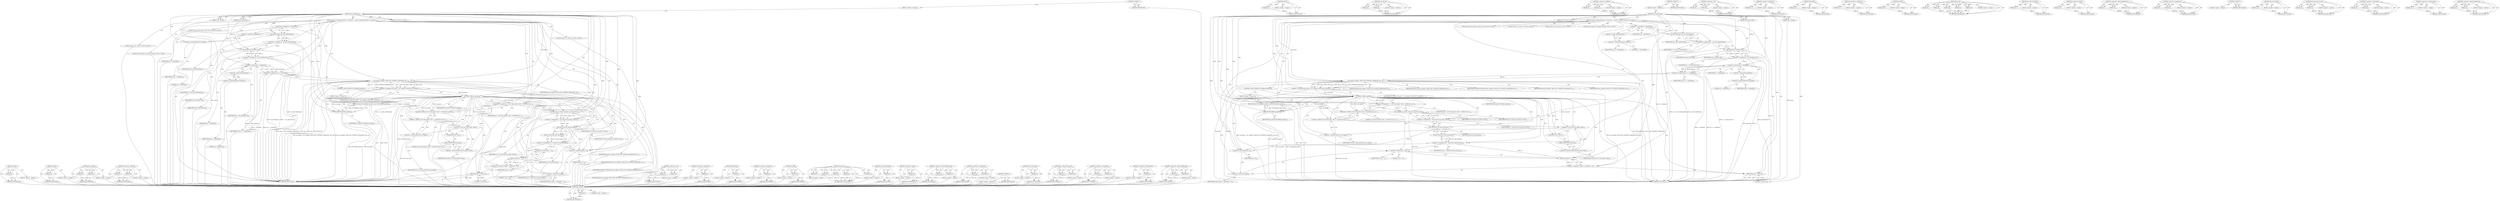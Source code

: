 digraph "&lt;operator&gt;.indirectFieldAccess" {
vulnerable_205 [label=<(METHOD,xzalloc)>];
vulnerable_206 [label=<(PARAM,p1)>];
vulnerable_207 [label=<(BLOCK,&lt;empty&gt;,&lt;empty&gt;)>];
vulnerable_208 [label=<(METHOD_RETURN,ANY)>];
vulnerable_189 [label=<(METHOD,ntoh32)>];
vulnerable_190 [label=<(PARAM,p1)>];
vulnerable_191 [label=<(BLOCK,&lt;empty&gt;,&lt;empty&gt;)>];
vulnerable_192 [label=<(METHOD_RETURN,ANY)>];
vulnerable_139 [label=<(METHOD,nfs_add_fh3)>];
vulnerable_140 [label=<(PARAM,p1)>];
vulnerable_141 [label=<(PARAM,p2)>];
vulnerable_142 [label=<(BLOCK,&lt;empty&gt;,&lt;empty&gt;)>];
vulnerable_143 [label=<(METHOD_RETURN,ANY)>];
vulnerable_165 [label=<(METHOD,&lt;operator&gt;.addition)>];
vulnerable_166 [label=<(PARAM,p1)>];
vulnerable_167 [label=<(PARAM,p2)>];
vulnerable_168 [label=<(BLOCK,&lt;empty&gt;,&lt;empty&gt;)>];
vulnerable_169 [label=<(METHOD_RETURN,ANY)>];
vulnerable_6 [label=<(METHOD,&lt;global&gt;)<SUB>1</SUB>>];
vulnerable_7 [label=<(BLOCK,&lt;empty&gt;,&lt;empty&gt;)<SUB>1</SUB>>];
vulnerable_8 [label=<(METHOD,nfs_readlink_req)<SUB>1</SUB>>];
vulnerable_9 [label=<(PARAM,struct nfs_priv *npriv)<SUB>1</SUB>>];
vulnerable_10 [label=<(PARAM,struct nfs_fh *fh)<SUB>1</SUB>>];
vulnerable_11 [label=<(PARAM,char **target)<SUB>2</SUB>>];
vulnerable_12 [label=<(BLOCK,{
	uint32_t data[1024];
	uint32_t *p;
	uint32_t...,{
	uint32_t data[1024];
	uint32_t *p;
	uint32_t...)<SUB>3</SUB>>];
vulnerable_13 [label="<(LOCAL,uint32_t[1024] data: uint32_t[1024])<SUB>4</SUB>>"];
vulnerable_14 [label="<(LOCAL,uint32_t* p: uint32_t*)<SUB>5</SUB>>"];
vulnerable_15 [label="<(LOCAL,uint32_t len: uint32_t)<SUB>6</SUB>>"];
vulnerable_16 [label="<(LOCAL,struct packet* nfs_packet: packet*)<SUB>7</SUB>>"];
vulnerable_17 [label=<(&lt;operator&gt;.assignment,p = &amp;(data[0]))<SUB>30</SUB>>];
vulnerable_18 [label=<(IDENTIFIER,p,p = &amp;(data[0]))<SUB>30</SUB>>];
vulnerable_19 [label=<(&lt;operator&gt;.addressOf,&amp;(data[0]))<SUB>30</SUB>>];
vulnerable_20 [label=<(&lt;operator&gt;.indirectIndexAccess,data[0])<SUB>30</SUB>>];
vulnerable_21 [label=<(IDENTIFIER,data,p = &amp;(data[0]))<SUB>30</SUB>>];
vulnerable_22 [label=<(LITERAL,0,p = &amp;(data[0]))<SUB>30</SUB>>];
vulnerable_23 [label=<(&lt;operator&gt;.assignment,p = rpc_add_credentials(p))<SUB>31</SUB>>];
vulnerable_24 [label=<(IDENTIFIER,p,p = rpc_add_credentials(p))<SUB>31</SUB>>];
vulnerable_25 [label=<(rpc_add_credentials,rpc_add_credentials(p))<SUB>31</SUB>>];
vulnerable_26 [label=<(IDENTIFIER,p,rpc_add_credentials(p))<SUB>31</SUB>>];
vulnerable_27 [label=<(&lt;operator&gt;.assignment,p = nfs_add_fh3(p, fh))<SUB>33</SUB>>];
vulnerable_28 [label=<(IDENTIFIER,p,p = nfs_add_fh3(p, fh))<SUB>33</SUB>>];
vulnerable_29 [label=<(nfs_add_fh3,nfs_add_fh3(p, fh))<SUB>33</SUB>>];
vulnerable_30 [label=<(IDENTIFIER,p,nfs_add_fh3(p, fh))<SUB>33</SUB>>];
vulnerable_31 [label=<(IDENTIFIER,fh,nfs_add_fh3(p, fh))<SUB>33</SUB>>];
vulnerable_32 [label=<(&lt;operator&gt;.assignment,len = p - &amp;(data[0]))<SUB>35</SUB>>];
vulnerable_33 [label=<(IDENTIFIER,len,len = p - &amp;(data[0]))<SUB>35</SUB>>];
vulnerable_34 [label=<(&lt;operator&gt;.subtraction,p - &amp;(data[0]))<SUB>35</SUB>>];
vulnerable_35 [label=<(IDENTIFIER,p,p - &amp;(data[0]))<SUB>35</SUB>>];
vulnerable_36 [label=<(&lt;operator&gt;.addressOf,&amp;(data[0]))<SUB>35</SUB>>];
vulnerable_37 [label=<(&lt;operator&gt;.indirectIndexAccess,data[0])<SUB>35</SUB>>];
vulnerable_38 [label=<(IDENTIFIER,data,p - &amp;(data[0]))<SUB>35</SUB>>];
vulnerable_39 [label=<(LITERAL,0,p - &amp;(data[0]))<SUB>35</SUB>>];
vulnerable_40 [label=<(&lt;operator&gt;.assignment,nfs_packet = rpc_req(npriv, PROG_NFS, NFSPROC3_...)<SUB>37</SUB>>];
vulnerable_41 [label=<(IDENTIFIER,nfs_packet,nfs_packet = rpc_req(npriv, PROG_NFS, NFSPROC3_...)<SUB>37</SUB>>];
vulnerable_42 [label=<(rpc_req,rpc_req(npriv, PROG_NFS, NFSPROC3_READLINK, dat...)<SUB>37</SUB>>];
vulnerable_43 [label=<(IDENTIFIER,npriv,rpc_req(npriv, PROG_NFS, NFSPROC3_READLINK, dat...)<SUB>37</SUB>>];
vulnerable_44 [label=<(IDENTIFIER,PROG_NFS,rpc_req(npriv, PROG_NFS, NFSPROC3_READLINK, dat...)<SUB>37</SUB>>];
vulnerable_45 [label=<(IDENTIFIER,NFSPROC3_READLINK,rpc_req(npriv, PROG_NFS, NFSPROC3_READLINK, dat...)<SUB>37</SUB>>];
vulnerable_46 [label=<(IDENTIFIER,data,rpc_req(npriv, PROG_NFS, NFSPROC3_READLINK, dat...)<SUB>37</SUB>>];
vulnerable_47 [label=<(IDENTIFIER,len,rpc_req(npriv, PROG_NFS, NFSPROC3_READLINK, dat...)<SUB>37</SUB>>];
vulnerable_48 [label=<(CONTROL_STRUCTURE,IF,if (IS_ERR(nfs_packet)))<SUB>38</SUB>>];
vulnerable_49 [label=<(IS_ERR,IS_ERR(nfs_packet))<SUB>38</SUB>>];
vulnerable_50 [label=<(IDENTIFIER,nfs_packet,IS_ERR(nfs_packet))<SUB>38</SUB>>];
vulnerable_51 [label=<(BLOCK,&lt;empty&gt;,&lt;empty&gt;)<SUB>39</SUB>>];
vulnerable_52 [label=<(RETURN,return PTR_ERR(nfs_packet);,return PTR_ERR(nfs_packet);)<SUB>39</SUB>>];
vulnerable_53 [label=<(PTR_ERR,PTR_ERR(nfs_packet))<SUB>39</SUB>>];
vulnerable_54 [label=<(IDENTIFIER,nfs_packet,PTR_ERR(nfs_packet))<SUB>39</SUB>>];
vulnerable_55 [label=<(&lt;operator&gt;.assignment,p = (void *)nfs_packet-&gt;data + sizeof(struct rp...)<SUB>41</SUB>>];
vulnerable_56 [label=<(IDENTIFIER,p,p = (void *)nfs_packet-&gt;data + sizeof(struct rp...)<SUB>41</SUB>>];
vulnerable_57 [label=<(&lt;operator&gt;.addition,(void *)nfs_packet-&gt;data + sizeof(struct rpc_re...)<SUB>41</SUB>>];
vulnerable_58 [label=<(&lt;operator&gt;.addition,(void *)nfs_packet-&gt;data + sizeof(struct rpc_re...)<SUB>41</SUB>>];
vulnerable_59 [label=<(&lt;operator&gt;.cast,(void *)nfs_packet-&gt;data)<SUB>41</SUB>>];
vulnerable_60 [label=<(UNKNOWN,void *,void *)<SUB>41</SUB>>];
vulnerable_61 [label=<(&lt;operator&gt;.indirectFieldAccess,nfs_packet-&gt;data)<SUB>41</SUB>>];
vulnerable_62 [label=<(IDENTIFIER,nfs_packet,(void *)nfs_packet-&gt;data)<SUB>41</SUB>>];
vulnerable_63 [label=<(FIELD_IDENTIFIER,data,data)<SUB>41</SUB>>];
vulnerable_64 [label=<(&lt;operator&gt;.sizeOf,sizeof(struct rpc_reply))<SUB>41</SUB>>];
vulnerable_65 [label=<(IDENTIFIER,struct rpc_reply,sizeof(struct rpc_reply))<SUB>41</SUB>>];
vulnerable_66 [label=<(LITERAL,4,(void *)nfs_packet-&gt;data + sizeof(struct rpc_re...)<SUB>41</SUB>>];
vulnerable_67 [label=<(&lt;operator&gt;.assignment,p = nfs_read_post_op_attr(p, NULL))<SUB>43</SUB>>];
vulnerable_68 [label=<(IDENTIFIER,p,p = nfs_read_post_op_attr(p, NULL))<SUB>43</SUB>>];
vulnerable_69 [label=<(nfs_read_post_op_attr,nfs_read_post_op_attr(p, NULL))<SUB>43</SUB>>];
vulnerable_70 [label=<(IDENTIFIER,p,nfs_read_post_op_attr(p, NULL))<SUB>43</SUB>>];
vulnerable_71 [label=<(IDENTIFIER,NULL,nfs_read_post_op_attr(p, NULL))<SUB>43</SUB>>];
vulnerable_72 [label=<(&lt;operator&gt;.assignment,len = ntoh32(net_read_uint32(p)))<SUB>45</SUB>>];
vulnerable_73 [label=<(IDENTIFIER,len,len = ntoh32(net_read_uint32(p)))<SUB>45</SUB>>];
vulnerable_74 [label=<(ntoh32,ntoh32(net_read_uint32(p)))<SUB>45</SUB>>];
vulnerable_75 [label=<(net_read_uint32,net_read_uint32(p))<SUB>45</SUB>>];
vulnerable_76 [label=<(IDENTIFIER,p,net_read_uint32(p))<SUB>45</SUB>>];
vulnerable_77 [label=<(&lt;operator&gt;.postIncrement,p++)<SUB>46</SUB>>];
vulnerable_78 [label=<(IDENTIFIER,p,p++)<SUB>46</SUB>>];
vulnerable_79 [label=<(&lt;operator&gt;.assignment,*target = xzalloc(len + 1))<SUB>48</SUB>>];
vulnerable_80 [label=<(&lt;operator&gt;.indirection,*target)<SUB>48</SUB>>];
vulnerable_81 [label=<(IDENTIFIER,target,*target = xzalloc(len + 1))<SUB>48</SUB>>];
vulnerable_82 [label=<(xzalloc,xzalloc(len + 1))<SUB>48</SUB>>];
vulnerable_83 [label=<(&lt;operator&gt;.addition,len + 1)<SUB>48</SUB>>];
vulnerable_84 [label=<(IDENTIFIER,len,len + 1)<SUB>48</SUB>>];
vulnerable_85 [label=<(LITERAL,1,len + 1)<SUB>48</SUB>>];
vulnerable_86 [label=<(RETURN,return 0;,return 0;)<SUB>49</SUB>>];
vulnerable_87 [label=<(LITERAL,0,return 0;)<SUB>49</SUB>>];
vulnerable_88 [label=<(METHOD_RETURN,int)<SUB>1</SUB>>];
vulnerable_90 [label=<(METHOD_RETURN,ANY)<SUB>1</SUB>>];
vulnerable_170 [label=<(METHOD,&lt;operator&gt;.cast)>];
vulnerable_171 [label=<(PARAM,p1)>];
vulnerable_172 [label=<(PARAM,p2)>];
vulnerable_173 [label=<(BLOCK,&lt;empty&gt;,&lt;empty&gt;)>];
vulnerable_174 [label=<(METHOD_RETURN,ANY)>];
vulnerable_126 [label=<(METHOD,&lt;operator&gt;.addressOf)>];
vulnerable_127 [label=<(PARAM,p1)>];
vulnerable_128 [label=<(BLOCK,&lt;empty&gt;,&lt;empty&gt;)>];
vulnerable_129 [label=<(METHOD_RETURN,ANY)>];
vulnerable_161 [label=<(METHOD,PTR_ERR)>];
vulnerable_162 [label=<(PARAM,p1)>];
vulnerable_163 [label=<(BLOCK,&lt;empty&gt;,&lt;empty&gt;)>];
vulnerable_164 [label=<(METHOD_RETURN,ANY)>];
vulnerable_201 [label=<(METHOD,&lt;operator&gt;.indirection)>];
vulnerable_202 [label=<(PARAM,p1)>];
vulnerable_203 [label=<(BLOCK,&lt;empty&gt;,&lt;empty&gt;)>];
vulnerable_204 [label=<(METHOD_RETURN,ANY)>];
vulnerable_157 [label=<(METHOD,IS_ERR)>];
vulnerable_158 [label=<(PARAM,p1)>];
vulnerable_159 [label=<(BLOCK,&lt;empty&gt;,&lt;empty&gt;)>];
vulnerable_160 [label=<(METHOD_RETURN,ANY)>];
vulnerable_149 [label=<(METHOD,rpc_req)>];
vulnerable_150 [label=<(PARAM,p1)>];
vulnerable_151 [label=<(PARAM,p2)>];
vulnerable_152 [label=<(PARAM,p3)>];
vulnerable_153 [label=<(PARAM,p4)>];
vulnerable_154 [label=<(PARAM,p5)>];
vulnerable_155 [label=<(BLOCK,&lt;empty&gt;,&lt;empty&gt;)>];
vulnerable_156 [label=<(METHOD_RETURN,ANY)>];
vulnerable_135 [label=<(METHOD,rpc_add_credentials)>];
vulnerable_136 [label=<(PARAM,p1)>];
vulnerable_137 [label=<(BLOCK,&lt;empty&gt;,&lt;empty&gt;)>];
vulnerable_138 [label=<(METHOD_RETURN,ANY)>];
vulnerable_180 [label=<(METHOD,&lt;operator&gt;.sizeOf)>];
vulnerable_181 [label=<(PARAM,p1)>];
vulnerable_182 [label=<(BLOCK,&lt;empty&gt;,&lt;empty&gt;)>];
vulnerable_183 [label=<(METHOD_RETURN,ANY)>];
vulnerable_130 [label=<(METHOD,&lt;operator&gt;.indirectIndexAccess)>];
vulnerable_131 [label=<(PARAM,p1)>];
vulnerable_132 [label=<(PARAM,p2)>];
vulnerable_133 [label=<(BLOCK,&lt;empty&gt;,&lt;empty&gt;)>];
vulnerable_134 [label=<(METHOD_RETURN,ANY)>];
vulnerable_121 [label=<(METHOD,&lt;operator&gt;.assignment)>];
vulnerable_122 [label=<(PARAM,p1)>];
vulnerable_123 [label=<(PARAM,p2)>];
vulnerable_124 [label=<(BLOCK,&lt;empty&gt;,&lt;empty&gt;)>];
vulnerable_125 [label=<(METHOD_RETURN,ANY)>];
vulnerable_115 [label=<(METHOD,&lt;global&gt;)<SUB>1</SUB>>];
vulnerable_116 [label=<(BLOCK,&lt;empty&gt;,&lt;empty&gt;)>];
vulnerable_117 [label=<(METHOD_RETURN,ANY)>];
vulnerable_193 [label=<(METHOD,net_read_uint32)>];
vulnerable_194 [label=<(PARAM,p1)>];
vulnerable_195 [label=<(BLOCK,&lt;empty&gt;,&lt;empty&gt;)>];
vulnerable_196 [label=<(METHOD_RETURN,ANY)>];
vulnerable_184 [label=<(METHOD,nfs_read_post_op_attr)>];
vulnerable_185 [label=<(PARAM,p1)>];
vulnerable_186 [label=<(PARAM,p2)>];
vulnerable_187 [label=<(BLOCK,&lt;empty&gt;,&lt;empty&gt;)>];
vulnerable_188 [label=<(METHOD_RETURN,ANY)>];
vulnerable_144 [label=<(METHOD,&lt;operator&gt;.subtraction)>];
vulnerable_145 [label=<(PARAM,p1)>];
vulnerable_146 [label=<(PARAM,p2)>];
vulnerable_147 [label=<(BLOCK,&lt;empty&gt;,&lt;empty&gt;)>];
vulnerable_148 [label=<(METHOD_RETURN,ANY)>];
vulnerable_197 [label=<(METHOD,&lt;operator&gt;.postIncrement)>];
vulnerable_198 [label=<(PARAM,p1)>];
vulnerable_199 [label=<(BLOCK,&lt;empty&gt;,&lt;empty&gt;)>];
vulnerable_200 [label=<(METHOD_RETURN,ANY)>];
vulnerable_175 [label=<(METHOD,&lt;operator&gt;.indirectFieldAccess)>];
vulnerable_176 [label=<(PARAM,p1)>];
vulnerable_177 [label=<(PARAM,p2)>];
vulnerable_178 [label=<(BLOCK,&lt;empty&gt;,&lt;empty&gt;)>];
vulnerable_179 [label=<(METHOD_RETURN,ANY)>];
fixed_205 [label=<(METHOD,xzalloc)>];
fixed_206 [label=<(PARAM,p1)>];
fixed_207 [label=<(BLOCK,&lt;empty&gt;,&lt;empty&gt;)>];
fixed_208 [label=<(METHOD_RETURN,ANY)>];
fixed_189 [label=<(METHOD,ntoh32)>];
fixed_190 [label=<(PARAM,p1)>];
fixed_191 [label=<(BLOCK,&lt;empty&gt;,&lt;empty&gt;)>];
fixed_192 [label=<(METHOD_RETURN,ANY)>];
fixed_139 [label=<(METHOD,nfs_add_fh3)>];
fixed_140 [label=<(PARAM,p1)>];
fixed_141 [label=<(PARAM,p2)>];
fixed_142 [label=<(BLOCK,&lt;empty&gt;,&lt;empty&gt;)>];
fixed_143 [label=<(METHOD_RETURN,ANY)>];
fixed_165 [label=<(METHOD,&lt;operator&gt;.addition)>];
fixed_166 [label=<(PARAM,p1)>];
fixed_167 [label=<(PARAM,p2)>];
fixed_168 [label=<(BLOCK,&lt;empty&gt;,&lt;empty&gt;)>];
fixed_169 [label=<(METHOD_RETURN,ANY)>];
fixed_6 [label=<(METHOD,&lt;global&gt;)<SUB>1</SUB>>];
fixed_7 [label=<(BLOCK,&lt;empty&gt;,&lt;empty&gt;)<SUB>1</SUB>>];
fixed_8 [label=<(METHOD,nfs_readlink_req)<SUB>1</SUB>>];
fixed_9 [label=<(PARAM,struct nfs_priv *npriv)<SUB>1</SUB>>];
fixed_10 [label=<(PARAM,struct nfs_fh *fh)<SUB>1</SUB>>];
fixed_11 [label=<(PARAM,char **target)<SUB>2</SUB>>];
fixed_12 [label=<(BLOCK,{
	uint32_t data[1024];
	uint32_t *p;
	uint32_t...,{
	uint32_t data[1024];
	uint32_t *p;
	uint32_t...)<SUB>3</SUB>>];
fixed_13 [label="<(LOCAL,uint32_t[1024] data: uint32_t[1024])<SUB>4</SUB>>"];
fixed_14 [label="<(LOCAL,uint32_t* p: uint32_t*)<SUB>5</SUB>>"];
fixed_15 [label="<(LOCAL,uint32_t len: uint32_t)<SUB>6</SUB>>"];
fixed_16 [label="<(LOCAL,struct packet* nfs_packet: packet*)<SUB>7</SUB>>"];
fixed_17 [label=<(&lt;operator&gt;.assignment,p = &amp;(data[0]))<SUB>30</SUB>>];
fixed_18 [label=<(IDENTIFIER,p,p = &amp;(data[0]))<SUB>30</SUB>>];
fixed_19 [label=<(&lt;operator&gt;.addressOf,&amp;(data[0]))<SUB>30</SUB>>];
fixed_20 [label=<(&lt;operator&gt;.indirectIndexAccess,data[0])<SUB>30</SUB>>];
fixed_21 [label=<(IDENTIFIER,data,p = &amp;(data[0]))<SUB>30</SUB>>];
fixed_22 [label=<(LITERAL,0,p = &amp;(data[0]))<SUB>30</SUB>>];
fixed_23 [label=<(&lt;operator&gt;.assignment,p = rpc_add_credentials(p))<SUB>31</SUB>>];
fixed_24 [label=<(IDENTIFIER,p,p = rpc_add_credentials(p))<SUB>31</SUB>>];
fixed_25 [label=<(rpc_add_credentials,rpc_add_credentials(p))<SUB>31</SUB>>];
fixed_26 [label=<(IDENTIFIER,p,rpc_add_credentials(p))<SUB>31</SUB>>];
fixed_27 [label=<(&lt;operator&gt;.assignment,p = nfs_add_fh3(p, fh))<SUB>33</SUB>>];
fixed_28 [label=<(IDENTIFIER,p,p = nfs_add_fh3(p, fh))<SUB>33</SUB>>];
fixed_29 [label=<(nfs_add_fh3,nfs_add_fh3(p, fh))<SUB>33</SUB>>];
fixed_30 [label=<(IDENTIFIER,p,nfs_add_fh3(p, fh))<SUB>33</SUB>>];
fixed_31 [label=<(IDENTIFIER,fh,nfs_add_fh3(p, fh))<SUB>33</SUB>>];
fixed_32 [label=<(&lt;operator&gt;.assignment,len = p - &amp;(data[0]))<SUB>35</SUB>>];
fixed_33 [label=<(IDENTIFIER,len,len = p - &amp;(data[0]))<SUB>35</SUB>>];
fixed_34 [label=<(&lt;operator&gt;.subtraction,p - &amp;(data[0]))<SUB>35</SUB>>];
fixed_35 [label=<(IDENTIFIER,p,p - &amp;(data[0]))<SUB>35</SUB>>];
fixed_36 [label=<(&lt;operator&gt;.addressOf,&amp;(data[0]))<SUB>35</SUB>>];
fixed_37 [label=<(&lt;operator&gt;.indirectIndexAccess,data[0])<SUB>35</SUB>>];
fixed_38 [label=<(IDENTIFIER,data,p - &amp;(data[0]))<SUB>35</SUB>>];
fixed_39 [label=<(LITERAL,0,p - &amp;(data[0]))<SUB>35</SUB>>];
fixed_40 [label=<(&lt;operator&gt;.assignment,nfs_packet = rpc_req(npriv, PROG_NFS, NFSPROC3_...)<SUB>37</SUB>>];
fixed_41 [label=<(IDENTIFIER,nfs_packet,nfs_packet = rpc_req(npriv, PROG_NFS, NFSPROC3_...)<SUB>37</SUB>>];
fixed_42 [label=<(rpc_req,rpc_req(npriv, PROG_NFS, NFSPROC3_READLINK, dat...)<SUB>37</SUB>>];
fixed_43 [label=<(IDENTIFIER,npriv,rpc_req(npriv, PROG_NFS, NFSPROC3_READLINK, dat...)<SUB>37</SUB>>];
fixed_44 [label=<(IDENTIFIER,PROG_NFS,rpc_req(npriv, PROG_NFS, NFSPROC3_READLINK, dat...)<SUB>37</SUB>>];
fixed_45 [label=<(IDENTIFIER,NFSPROC3_READLINK,rpc_req(npriv, PROG_NFS, NFSPROC3_READLINK, dat...)<SUB>37</SUB>>];
fixed_46 [label=<(IDENTIFIER,data,rpc_req(npriv, PROG_NFS, NFSPROC3_READLINK, dat...)<SUB>37</SUB>>];
fixed_47 [label=<(IDENTIFIER,len,rpc_req(npriv, PROG_NFS, NFSPROC3_READLINK, dat...)<SUB>37</SUB>>];
fixed_48 [label=<(CONTROL_STRUCTURE,IF,if (IS_ERR(nfs_packet)))<SUB>38</SUB>>];
fixed_49 [label=<(IS_ERR,IS_ERR(nfs_packet))<SUB>38</SUB>>];
fixed_50 [label=<(IDENTIFIER,nfs_packet,IS_ERR(nfs_packet))<SUB>38</SUB>>];
fixed_51 [label=<(BLOCK,&lt;empty&gt;,&lt;empty&gt;)<SUB>39</SUB>>];
fixed_52 [label=<(RETURN,return PTR_ERR(nfs_packet);,return PTR_ERR(nfs_packet);)<SUB>39</SUB>>];
fixed_53 [label=<(PTR_ERR,PTR_ERR(nfs_packet))<SUB>39</SUB>>];
fixed_54 [label=<(IDENTIFIER,nfs_packet,PTR_ERR(nfs_packet))<SUB>39</SUB>>];
fixed_55 [label=<(&lt;operator&gt;.assignment,p = (void *)nfs_packet-&gt;data + sizeof(struct rp...)<SUB>41</SUB>>];
fixed_56 [label=<(IDENTIFIER,p,p = (void *)nfs_packet-&gt;data + sizeof(struct rp...)<SUB>41</SUB>>];
fixed_57 [label=<(&lt;operator&gt;.addition,(void *)nfs_packet-&gt;data + sizeof(struct rpc_re...)<SUB>41</SUB>>];
fixed_58 [label=<(&lt;operator&gt;.addition,(void *)nfs_packet-&gt;data + sizeof(struct rpc_re...)<SUB>41</SUB>>];
fixed_59 [label=<(&lt;operator&gt;.cast,(void *)nfs_packet-&gt;data)<SUB>41</SUB>>];
fixed_60 [label=<(UNKNOWN,void *,void *)<SUB>41</SUB>>];
fixed_61 [label=<(&lt;operator&gt;.indirectFieldAccess,nfs_packet-&gt;data)<SUB>41</SUB>>];
fixed_62 [label=<(IDENTIFIER,nfs_packet,(void *)nfs_packet-&gt;data)<SUB>41</SUB>>];
fixed_63 [label=<(FIELD_IDENTIFIER,data,data)<SUB>41</SUB>>];
fixed_64 [label=<(&lt;operator&gt;.sizeOf,sizeof(struct rpc_reply))<SUB>41</SUB>>];
fixed_65 [label=<(IDENTIFIER,struct rpc_reply,sizeof(struct rpc_reply))<SUB>41</SUB>>];
fixed_66 [label=<(LITERAL,4,(void *)nfs_packet-&gt;data + sizeof(struct rpc_re...)<SUB>41</SUB>>];
fixed_67 [label=<(&lt;operator&gt;.assignment,p = nfs_read_post_op_attr(p, NULL))<SUB>43</SUB>>];
fixed_68 [label=<(IDENTIFIER,p,p = nfs_read_post_op_attr(p, NULL))<SUB>43</SUB>>];
fixed_69 [label=<(nfs_read_post_op_attr,nfs_read_post_op_attr(p, NULL))<SUB>43</SUB>>];
fixed_70 [label=<(IDENTIFIER,p,nfs_read_post_op_attr(p, NULL))<SUB>43</SUB>>];
fixed_71 [label=<(IDENTIFIER,NULL,nfs_read_post_op_attr(p, NULL))<SUB>43</SUB>>];
fixed_72 [label=<(&lt;operator&gt;.assignment,len = ntoh32(net_read_uint32(p)))<SUB>45</SUB>>];
fixed_73 [label=<(IDENTIFIER,len,len = ntoh32(net_read_uint32(p)))<SUB>45</SUB>>];
fixed_74 [label=<(ntoh32,ntoh32(net_read_uint32(p)))<SUB>45</SUB>>];
fixed_75 [label=<(net_read_uint32,net_read_uint32(p))<SUB>45</SUB>>];
fixed_76 [label=<(IDENTIFIER,p,net_read_uint32(p))<SUB>45</SUB>>];
fixed_77 [label=<(&lt;operator&gt;.postIncrement,p++)<SUB>50</SUB>>];
fixed_78 [label=<(IDENTIFIER,p,p++)<SUB>50</SUB>>];
fixed_79 [label=<(&lt;operator&gt;.assignment,*target = xzalloc(len + 1))<SUB>52</SUB>>];
fixed_80 [label=<(&lt;operator&gt;.indirection,*target)<SUB>52</SUB>>];
fixed_81 [label=<(IDENTIFIER,target,*target = xzalloc(len + 1))<SUB>52</SUB>>];
fixed_82 [label=<(xzalloc,xzalloc(len + 1))<SUB>52</SUB>>];
fixed_83 [label=<(&lt;operator&gt;.addition,len + 1)<SUB>52</SUB>>];
fixed_84 [label=<(IDENTIFIER,len,len + 1)<SUB>52</SUB>>];
fixed_85 [label=<(LITERAL,1,len + 1)<SUB>52</SUB>>];
fixed_86 [label=<(RETURN,return 0;,return 0;)<SUB>53</SUB>>];
fixed_87 [label=<(LITERAL,0,return 0;)<SUB>53</SUB>>];
fixed_88 [label=<(METHOD_RETURN,int)<SUB>1</SUB>>];
fixed_90 [label=<(METHOD_RETURN,ANY)<SUB>1</SUB>>];
fixed_170 [label=<(METHOD,&lt;operator&gt;.cast)>];
fixed_171 [label=<(PARAM,p1)>];
fixed_172 [label=<(PARAM,p2)>];
fixed_173 [label=<(BLOCK,&lt;empty&gt;,&lt;empty&gt;)>];
fixed_174 [label=<(METHOD_RETURN,ANY)>];
fixed_126 [label=<(METHOD,&lt;operator&gt;.addressOf)>];
fixed_127 [label=<(PARAM,p1)>];
fixed_128 [label=<(BLOCK,&lt;empty&gt;,&lt;empty&gt;)>];
fixed_129 [label=<(METHOD_RETURN,ANY)>];
fixed_161 [label=<(METHOD,PTR_ERR)>];
fixed_162 [label=<(PARAM,p1)>];
fixed_163 [label=<(BLOCK,&lt;empty&gt;,&lt;empty&gt;)>];
fixed_164 [label=<(METHOD_RETURN,ANY)>];
fixed_201 [label=<(METHOD,&lt;operator&gt;.indirection)>];
fixed_202 [label=<(PARAM,p1)>];
fixed_203 [label=<(BLOCK,&lt;empty&gt;,&lt;empty&gt;)>];
fixed_204 [label=<(METHOD_RETURN,ANY)>];
fixed_157 [label=<(METHOD,IS_ERR)>];
fixed_158 [label=<(PARAM,p1)>];
fixed_159 [label=<(BLOCK,&lt;empty&gt;,&lt;empty&gt;)>];
fixed_160 [label=<(METHOD_RETURN,ANY)>];
fixed_149 [label=<(METHOD,rpc_req)>];
fixed_150 [label=<(PARAM,p1)>];
fixed_151 [label=<(PARAM,p2)>];
fixed_152 [label=<(PARAM,p3)>];
fixed_153 [label=<(PARAM,p4)>];
fixed_154 [label=<(PARAM,p5)>];
fixed_155 [label=<(BLOCK,&lt;empty&gt;,&lt;empty&gt;)>];
fixed_156 [label=<(METHOD_RETURN,ANY)>];
fixed_135 [label=<(METHOD,rpc_add_credentials)>];
fixed_136 [label=<(PARAM,p1)>];
fixed_137 [label=<(BLOCK,&lt;empty&gt;,&lt;empty&gt;)>];
fixed_138 [label=<(METHOD_RETURN,ANY)>];
fixed_180 [label=<(METHOD,&lt;operator&gt;.sizeOf)>];
fixed_181 [label=<(PARAM,p1)>];
fixed_182 [label=<(BLOCK,&lt;empty&gt;,&lt;empty&gt;)>];
fixed_183 [label=<(METHOD_RETURN,ANY)>];
fixed_130 [label=<(METHOD,&lt;operator&gt;.indirectIndexAccess)>];
fixed_131 [label=<(PARAM,p1)>];
fixed_132 [label=<(PARAM,p2)>];
fixed_133 [label=<(BLOCK,&lt;empty&gt;,&lt;empty&gt;)>];
fixed_134 [label=<(METHOD_RETURN,ANY)>];
fixed_121 [label=<(METHOD,&lt;operator&gt;.assignment)>];
fixed_122 [label=<(PARAM,p1)>];
fixed_123 [label=<(PARAM,p2)>];
fixed_124 [label=<(BLOCK,&lt;empty&gt;,&lt;empty&gt;)>];
fixed_125 [label=<(METHOD_RETURN,ANY)>];
fixed_115 [label=<(METHOD,&lt;global&gt;)<SUB>1</SUB>>];
fixed_116 [label=<(BLOCK,&lt;empty&gt;,&lt;empty&gt;)>];
fixed_117 [label=<(METHOD_RETURN,ANY)>];
fixed_193 [label=<(METHOD,net_read_uint32)>];
fixed_194 [label=<(PARAM,p1)>];
fixed_195 [label=<(BLOCK,&lt;empty&gt;,&lt;empty&gt;)>];
fixed_196 [label=<(METHOD_RETURN,ANY)>];
fixed_184 [label=<(METHOD,nfs_read_post_op_attr)>];
fixed_185 [label=<(PARAM,p1)>];
fixed_186 [label=<(PARAM,p2)>];
fixed_187 [label=<(BLOCK,&lt;empty&gt;,&lt;empty&gt;)>];
fixed_188 [label=<(METHOD_RETURN,ANY)>];
fixed_144 [label=<(METHOD,&lt;operator&gt;.subtraction)>];
fixed_145 [label=<(PARAM,p1)>];
fixed_146 [label=<(PARAM,p2)>];
fixed_147 [label=<(BLOCK,&lt;empty&gt;,&lt;empty&gt;)>];
fixed_148 [label=<(METHOD_RETURN,ANY)>];
fixed_197 [label=<(METHOD,&lt;operator&gt;.postIncrement)>];
fixed_198 [label=<(PARAM,p1)>];
fixed_199 [label=<(BLOCK,&lt;empty&gt;,&lt;empty&gt;)>];
fixed_200 [label=<(METHOD_RETURN,ANY)>];
fixed_175 [label=<(METHOD,&lt;operator&gt;.indirectFieldAccess)>];
fixed_176 [label=<(PARAM,p1)>];
fixed_177 [label=<(PARAM,p2)>];
fixed_178 [label=<(BLOCK,&lt;empty&gt;,&lt;empty&gt;)>];
fixed_179 [label=<(METHOD_RETURN,ANY)>];
vulnerable_205 -> vulnerable_206  [key=0, label="AST: "];
vulnerable_205 -> vulnerable_206  [key=1, label="DDG: "];
vulnerable_205 -> vulnerable_207  [key=0, label="AST: "];
vulnerable_205 -> vulnerable_208  [key=0, label="AST: "];
vulnerable_205 -> vulnerable_208  [key=1, label="CFG: "];
vulnerable_206 -> vulnerable_208  [key=0, label="DDG: p1"];
vulnerable_207 -> fixed_205  [key=0];
vulnerable_208 -> fixed_205  [key=0];
vulnerable_189 -> vulnerable_190  [key=0, label="AST: "];
vulnerable_189 -> vulnerable_190  [key=1, label="DDG: "];
vulnerable_189 -> vulnerable_191  [key=0, label="AST: "];
vulnerable_189 -> vulnerable_192  [key=0, label="AST: "];
vulnerable_189 -> vulnerable_192  [key=1, label="CFG: "];
vulnerable_190 -> vulnerable_192  [key=0, label="DDG: p1"];
vulnerable_191 -> fixed_205  [key=0];
vulnerable_192 -> fixed_205  [key=0];
vulnerable_139 -> vulnerable_140  [key=0, label="AST: "];
vulnerable_139 -> vulnerable_140  [key=1, label="DDG: "];
vulnerable_139 -> vulnerable_142  [key=0, label="AST: "];
vulnerable_139 -> vulnerable_141  [key=0, label="AST: "];
vulnerable_139 -> vulnerable_141  [key=1, label="DDG: "];
vulnerable_139 -> vulnerable_143  [key=0, label="AST: "];
vulnerable_139 -> vulnerable_143  [key=1, label="CFG: "];
vulnerable_140 -> vulnerable_143  [key=0, label="DDG: p1"];
vulnerable_141 -> vulnerable_143  [key=0, label="DDG: p2"];
vulnerable_142 -> fixed_205  [key=0];
vulnerable_143 -> fixed_205  [key=0];
vulnerable_165 -> vulnerable_166  [key=0, label="AST: "];
vulnerable_165 -> vulnerable_166  [key=1, label="DDG: "];
vulnerable_165 -> vulnerable_168  [key=0, label="AST: "];
vulnerable_165 -> vulnerable_167  [key=0, label="AST: "];
vulnerable_165 -> vulnerable_167  [key=1, label="DDG: "];
vulnerable_165 -> vulnerable_169  [key=0, label="AST: "];
vulnerable_165 -> vulnerable_169  [key=1, label="CFG: "];
vulnerable_166 -> vulnerable_169  [key=0, label="DDG: p1"];
vulnerable_167 -> vulnerable_169  [key=0, label="DDG: p2"];
vulnerable_168 -> fixed_205  [key=0];
vulnerable_169 -> fixed_205  [key=0];
vulnerable_6 -> vulnerable_7  [key=0, label="AST: "];
vulnerable_6 -> vulnerable_90  [key=0, label="AST: "];
vulnerable_6 -> vulnerable_90  [key=1, label="CFG: "];
vulnerable_7 -> vulnerable_8  [key=0, label="AST: "];
vulnerable_8 -> vulnerable_9  [key=0, label="AST: "];
vulnerable_8 -> vulnerable_9  [key=1, label="DDG: "];
vulnerable_8 -> vulnerable_10  [key=0, label="AST: "];
vulnerable_8 -> vulnerable_10  [key=1, label="DDG: "];
vulnerable_8 -> vulnerable_11  [key=0, label="AST: "];
vulnerable_8 -> vulnerable_11  [key=1, label="DDG: "];
vulnerable_8 -> vulnerable_12  [key=0, label="AST: "];
vulnerable_8 -> vulnerable_88  [key=0, label="AST: "];
vulnerable_8 -> vulnerable_20  [key=0, label="CFG: "];
vulnerable_8 -> vulnerable_55  [key=0, label="DDG: "];
vulnerable_8 -> vulnerable_86  [key=0, label="DDG: "];
vulnerable_8 -> vulnerable_77  [key=0, label="DDG: "];
vulnerable_8 -> vulnerable_87  [key=0, label="DDG: "];
vulnerable_8 -> vulnerable_25  [key=0, label="DDG: "];
vulnerable_8 -> vulnerable_29  [key=0, label="DDG: "];
vulnerable_8 -> vulnerable_34  [key=0, label="DDG: "];
vulnerable_8 -> vulnerable_42  [key=0, label="DDG: "];
vulnerable_8 -> vulnerable_49  [key=0, label="DDG: "];
vulnerable_8 -> vulnerable_57  [key=0, label="DDG: "];
vulnerable_8 -> vulnerable_69  [key=0, label="DDG: "];
vulnerable_8 -> vulnerable_82  [key=0, label="DDG: "];
vulnerable_8 -> vulnerable_75  [key=0, label="DDG: "];
vulnerable_8 -> vulnerable_83  [key=0, label="DDG: "];
vulnerable_8 -> vulnerable_53  [key=0, label="DDG: "];
vulnerable_9 -> vulnerable_42  [key=0, label="DDG: npriv"];
vulnerable_10 -> vulnerable_29  [key=0, label="DDG: fh"];
vulnerable_11 -> vulnerable_88  [key=0, label="DDG: target"];
vulnerable_12 -> vulnerable_13  [key=0, label="AST: "];
vulnerable_12 -> vulnerable_14  [key=0, label="AST: "];
vulnerable_12 -> vulnerable_15  [key=0, label="AST: "];
vulnerable_12 -> vulnerable_16  [key=0, label="AST: "];
vulnerable_12 -> vulnerable_17  [key=0, label="AST: "];
vulnerable_12 -> vulnerable_23  [key=0, label="AST: "];
vulnerable_12 -> vulnerable_27  [key=0, label="AST: "];
vulnerable_12 -> vulnerable_32  [key=0, label="AST: "];
vulnerable_12 -> vulnerable_40  [key=0, label="AST: "];
vulnerable_12 -> vulnerable_48  [key=0, label="AST: "];
vulnerable_12 -> vulnerable_55  [key=0, label="AST: "];
vulnerable_12 -> vulnerable_67  [key=0, label="AST: "];
vulnerable_12 -> vulnerable_72  [key=0, label="AST: "];
vulnerable_12 -> vulnerable_77  [key=0, label="AST: "];
vulnerable_12 -> vulnerable_79  [key=0, label="AST: "];
vulnerable_12 -> vulnerable_86  [key=0, label="AST: "];
vulnerable_13 -> fixed_205  [key=0];
vulnerable_14 -> fixed_205  [key=0];
vulnerable_15 -> fixed_205  [key=0];
vulnerable_16 -> fixed_205  [key=0];
vulnerable_17 -> vulnerable_18  [key=0, label="AST: "];
vulnerable_17 -> vulnerable_19  [key=0, label="AST: "];
vulnerable_17 -> vulnerable_25  [key=0, label="CFG: "];
vulnerable_17 -> vulnerable_25  [key=1, label="DDG: p"];
vulnerable_17 -> vulnerable_88  [key=0, label="DDG: p = &amp;(data[0])"];
vulnerable_18 -> fixed_205  [key=0];
vulnerable_19 -> vulnerable_20  [key=0, label="AST: "];
vulnerable_19 -> vulnerable_17  [key=0, label="CFG: "];
vulnerable_20 -> vulnerable_21  [key=0, label="AST: "];
vulnerable_20 -> vulnerable_22  [key=0, label="AST: "];
vulnerable_20 -> vulnerable_19  [key=0, label="CFG: "];
vulnerable_21 -> fixed_205  [key=0];
vulnerable_22 -> fixed_205  [key=0];
vulnerable_23 -> vulnerable_24  [key=0, label="AST: "];
vulnerable_23 -> vulnerable_25  [key=0, label="AST: "];
vulnerable_23 -> vulnerable_29  [key=0, label="CFG: "];
vulnerable_23 -> vulnerable_29  [key=1, label="DDG: p"];
vulnerable_23 -> vulnerable_88  [key=0, label="DDG: rpc_add_credentials(p)"];
vulnerable_23 -> vulnerable_88  [key=1, label="DDG: p = rpc_add_credentials(p)"];
vulnerable_24 -> fixed_205  [key=0];
vulnerable_25 -> vulnerable_26  [key=0, label="AST: "];
vulnerable_25 -> vulnerable_23  [key=0, label="CFG: "];
vulnerable_25 -> vulnerable_23  [key=1, label="DDG: p"];
vulnerable_26 -> fixed_205  [key=0];
vulnerable_27 -> vulnerable_28  [key=0, label="AST: "];
vulnerable_27 -> vulnerable_29  [key=0, label="AST: "];
vulnerable_27 -> vulnerable_37  [key=0, label="CFG: "];
vulnerable_27 -> vulnerable_88  [key=0, label="DDG: nfs_add_fh3(p, fh)"];
vulnerable_27 -> vulnerable_88  [key=1, label="DDG: p = nfs_add_fh3(p, fh)"];
vulnerable_27 -> vulnerable_34  [key=0, label="DDG: p"];
vulnerable_28 -> fixed_205  [key=0];
vulnerable_29 -> vulnerable_30  [key=0, label="AST: "];
vulnerable_29 -> vulnerable_31  [key=0, label="AST: "];
vulnerable_29 -> vulnerable_27  [key=0, label="CFG: "];
vulnerable_29 -> vulnerable_27  [key=1, label="DDG: p"];
vulnerable_29 -> vulnerable_27  [key=2, label="DDG: fh"];
vulnerable_29 -> vulnerable_88  [key=0, label="DDG: fh"];
vulnerable_30 -> fixed_205  [key=0];
vulnerable_31 -> fixed_205  [key=0];
vulnerable_32 -> vulnerable_33  [key=0, label="AST: "];
vulnerable_32 -> vulnerable_34  [key=0, label="AST: "];
vulnerable_32 -> vulnerable_42  [key=0, label="CFG: "];
vulnerable_32 -> vulnerable_42  [key=1, label="DDG: len"];
vulnerable_32 -> vulnerable_88  [key=0, label="DDG: p - &amp;(data[0])"];
vulnerable_32 -> vulnerable_88  [key=1, label="DDG: len = p - &amp;(data[0])"];
vulnerable_33 -> fixed_205  [key=0];
vulnerable_34 -> vulnerable_35  [key=0, label="AST: "];
vulnerable_34 -> vulnerable_36  [key=0, label="AST: "];
vulnerable_34 -> vulnerable_32  [key=0, label="CFG: "];
vulnerable_34 -> vulnerable_32  [key=1, label="DDG: p"];
vulnerable_34 -> vulnerable_32  [key=2, label="DDG: &amp;(data[0])"];
vulnerable_34 -> vulnerable_88  [key=0, label="DDG: p"];
vulnerable_34 -> vulnerable_88  [key=1, label="DDG: &amp;(data[0])"];
vulnerable_35 -> fixed_205  [key=0];
vulnerable_36 -> vulnerable_37  [key=0, label="AST: "];
vulnerable_36 -> vulnerable_34  [key=0, label="CFG: "];
vulnerable_37 -> vulnerable_38  [key=0, label="AST: "];
vulnerable_37 -> vulnerable_39  [key=0, label="AST: "];
vulnerable_37 -> vulnerable_36  [key=0, label="CFG: "];
vulnerable_38 -> fixed_205  [key=0];
vulnerable_39 -> fixed_205  [key=0];
vulnerable_40 -> vulnerable_41  [key=0, label="AST: "];
vulnerable_40 -> vulnerable_42  [key=0, label="AST: "];
vulnerable_40 -> vulnerable_49  [key=0, label="CFG: "];
vulnerable_40 -> vulnerable_49  [key=1, label="DDG: nfs_packet"];
vulnerable_40 -> vulnerable_88  [key=0, label="DDG: rpc_req(npriv, PROG_NFS, NFSPROC3_READLINK, data, len)"];
vulnerable_40 -> vulnerable_88  [key=1, label="DDG: nfs_packet = rpc_req(npriv, PROG_NFS, NFSPROC3_READLINK, data, len)"];
vulnerable_41 -> fixed_205  [key=0];
vulnerable_42 -> vulnerable_43  [key=0, label="AST: "];
vulnerable_42 -> vulnerable_44  [key=0, label="AST: "];
vulnerable_42 -> vulnerable_45  [key=0, label="AST: "];
vulnerable_42 -> vulnerable_46  [key=0, label="AST: "];
vulnerable_42 -> vulnerable_47  [key=0, label="AST: "];
vulnerable_42 -> vulnerable_40  [key=0, label="CFG: "];
vulnerable_42 -> vulnerable_40  [key=1, label="DDG: data"];
vulnerable_42 -> vulnerable_40  [key=2, label="DDG: PROG_NFS"];
vulnerable_42 -> vulnerable_40  [key=3, label="DDG: npriv"];
vulnerable_42 -> vulnerable_40  [key=4, label="DDG: len"];
vulnerable_42 -> vulnerable_40  [key=5, label="DDG: NFSPROC3_READLINK"];
vulnerable_42 -> vulnerable_88  [key=0, label="DDG: npriv"];
vulnerable_42 -> vulnerable_88  [key=1, label="DDG: NFSPROC3_READLINK"];
vulnerable_42 -> vulnerable_88  [key=2, label="DDG: data"];
vulnerable_42 -> vulnerable_88  [key=3, label="DDG: len"];
vulnerable_42 -> vulnerable_88  [key=4, label="DDG: PROG_NFS"];
vulnerable_43 -> fixed_205  [key=0];
vulnerable_44 -> fixed_205  [key=0];
vulnerable_45 -> fixed_205  [key=0];
vulnerable_46 -> fixed_205  [key=0];
vulnerable_47 -> fixed_205  [key=0];
vulnerable_48 -> vulnerable_49  [key=0, label="AST: "];
vulnerable_48 -> vulnerable_51  [key=0, label="AST: "];
vulnerable_49 -> vulnerable_50  [key=0, label="AST: "];
vulnerable_49 -> vulnerable_53  [key=0, label="CFG: "];
vulnerable_49 -> vulnerable_53  [key=1, label="DDG: nfs_packet"];
vulnerable_49 -> vulnerable_53  [key=2, label="CDG: "];
vulnerable_49 -> vulnerable_60  [key=0, label="CFG: "];
vulnerable_49 -> vulnerable_60  [key=1, label="CDG: "];
vulnerable_49 -> vulnerable_88  [key=0, label="DDG: IS_ERR(nfs_packet)"];
vulnerable_49 -> vulnerable_55  [key=0, label="DDG: nfs_packet"];
vulnerable_49 -> vulnerable_55  [key=1, label="CDG: "];
vulnerable_49 -> vulnerable_57  [key=0, label="DDG: nfs_packet"];
vulnerable_49 -> vulnerable_57  [key=1, label="CDG: "];
vulnerable_49 -> vulnerable_58  [key=0, label="DDG: nfs_packet"];
vulnerable_49 -> vulnerable_58  [key=1, label="CDG: "];
vulnerable_49 -> vulnerable_59  [key=0, label="DDG: nfs_packet"];
vulnerable_49 -> vulnerable_59  [key=1, label="CDG: "];
vulnerable_49 -> vulnerable_80  [key=0, label="CDG: "];
vulnerable_49 -> vulnerable_61  [key=0, label="CDG: "];
vulnerable_49 -> vulnerable_77  [key=0, label="CDG: "];
vulnerable_49 -> vulnerable_64  [key=0, label="CDG: "];
vulnerable_49 -> vulnerable_83  [key=0, label="CDG: "];
vulnerable_49 -> vulnerable_75  [key=0, label="CDG: "];
vulnerable_49 -> vulnerable_52  [key=0, label="CDG: "];
vulnerable_49 -> vulnerable_72  [key=0, label="CDG: "];
vulnerable_49 -> vulnerable_69  [key=0, label="CDG: "];
vulnerable_49 -> vulnerable_67  [key=0, label="CDG: "];
vulnerable_49 -> vulnerable_74  [key=0, label="CDG: "];
vulnerable_49 -> vulnerable_63  [key=0, label="CDG: "];
vulnerable_49 -> vulnerable_82  [key=0, label="CDG: "];
vulnerable_49 -> vulnerable_79  [key=0, label="CDG: "];
vulnerable_49 -> vulnerable_86  [key=0, label="CDG: "];
vulnerable_50 -> fixed_205  [key=0];
vulnerable_51 -> vulnerable_52  [key=0, label="AST: "];
vulnerable_52 -> vulnerable_53  [key=0, label="AST: "];
vulnerable_52 -> vulnerable_88  [key=0, label="CFG: "];
vulnerable_52 -> vulnerable_88  [key=1, label="DDG: &lt;RET&gt;"];
vulnerable_53 -> vulnerable_54  [key=0, label="AST: "];
vulnerable_53 -> vulnerable_52  [key=0, label="CFG: "];
vulnerable_53 -> vulnerable_52  [key=1, label="DDG: PTR_ERR(nfs_packet)"];
vulnerable_53 -> vulnerable_88  [key=0, label="DDG: nfs_packet"];
vulnerable_53 -> vulnerable_88  [key=1, label="DDG: PTR_ERR(nfs_packet)"];
vulnerable_54 -> fixed_205  [key=0];
vulnerable_55 -> vulnerable_56  [key=0, label="AST: "];
vulnerable_55 -> vulnerable_57  [key=0, label="AST: "];
vulnerable_55 -> vulnerable_69  [key=0, label="CFG: "];
vulnerable_55 -> vulnerable_69  [key=1, label="DDG: p"];
vulnerable_56 -> fixed_205  [key=0];
vulnerable_57 -> vulnerable_58  [key=0, label="AST: "];
vulnerable_57 -> vulnerable_66  [key=0, label="AST: "];
vulnerable_57 -> vulnerable_55  [key=0, label="CFG: "];
vulnerable_58 -> vulnerable_59  [key=0, label="AST: "];
vulnerable_58 -> vulnerable_64  [key=0, label="AST: "];
vulnerable_58 -> vulnerable_57  [key=0, label="CFG: "];
vulnerable_59 -> vulnerable_60  [key=0, label="AST: "];
vulnerable_59 -> vulnerable_61  [key=0, label="AST: "];
vulnerable_59 -> vulnerable_64  [key=0, label="CFG: "];
vulnerable_60 -> vulnerable_63  [key=0, label="CFG: "];
vulnerable_61 -> vulnerable_62  [key=0, label="AST: "];
vulnerable_61 -> vulnerable_63  [key=0, label="AST: "];
vulnerable_61 -> vulnerable_59  [key=0, label="CFG: "];
vulnerable_62 -> fixed_205  [key=0];
vulnerable_63 -> vulnerable_61  [key=0, label="CFG: "];
vulnerable_64 -> vulnerable_65  [key=0, label="AST: "];
vulnerable_64 -> vulnerable_58  [key=0, label="CFG: "];
vulnerable_64 -> vulnerable_88  [key=0, label="DDG: struct rpc_reply"];
vulnerable_65 -> fixed_205  [key=0];
vulnerable_66 -> fixed_205  [key=0];
vulnerable_67 -> vulnerable_68  [key=0, label="AST: "];
vulnerable_67 -> vulnerable_69  [key=0, label="AST: "];
vulnerable_67 -> vulnerable_75  [key=0, label="CFG: "];
vulnerable_67 -> vulnerable_75  [key=1, label="DDG: p"];
vulnerable_68 -> fixed_205  [key=0];
vulnerable_69 -> vulnerable_70  [key=0, label="AST: "];
vulnerable_69 -> vulnerable_71  [key=0, label="AST: "];
vulnerable_69 -> vulnerable_67  [key=0, label="CFG: "];
vulnerable_69 -> vulnerable_67  [key=1, label="DDG: p"];
vulnerable_69 -> vulnerable_67  [key=2, label="DDG: NULL"];
vulnerable_69 -> vulnerable_88  [key=0, label="DDG: NULL"];
vulnerable_70 -> fixed_205  [key=0];
vulnerable_71 -> fixed_205  [key=0];
vulnerable_72 -> vulnerable_73  [key=0, label="AST: "];
vulnerable_72 -> vulnerable_74  [key=0, label="AST: "];
vulnerable_72 -> vulnerable_77  [key=0, label="CFG: "];
vulnerable_72 -> vulnerable_82  [key=0, label="DDG: len"];
vulnerable_72 -> vulnerable_83  [key=0, label="DDG: len"];
vulnerable_73 -> fixed_205  [key=0];
vulnerable_74 -> vulnerable_75  [key=0, label="AST: "];
vulnerable_74 -> vulnerable_72  [key=0, label="CFG: "];
vulnerable_74 -> vulnerable_72  [key=1, label="DDG: net_read_uint32(p)"];
vulnerable_75 -> vulnerable_76  [key=0, label="AST: "];
vulnerable_75 -> vulnerable_74  [key=0, label="CFG: "];
vulnerable_75 -> vulnerable_74  [key=1, label="DDG: p"];
vulnerable_75 -> vulnerable_77  [key=0, label="DDG: p"];
vulnerable_76 -> fixed_205  [key=0];
vulnerable_77 -> vulnerable_78  [key=0, label="AST: "];
vulnerable_77 -> vulnerable_80  [key=0, label="CFG: "];
vulnerable_78 -> fixed_205  [key=0];
vulnerable_79 -> vulnerable_80  [key=0, label="AST: "];
vulnerable_79 -> vulnerable_82  [key=0, label="AST: "];
vulnerable_79 -> vulnerable_86  [key=0, label="CFG: "];
vulnerable_80 -> vulnerable_81  [key=0, label="AST: "];
vulnerable_80 -> vulnerable_83  [key=0, label="CFG: "];
vulnerable_81 -> fixed_205  [key=0];
vulnerable_82 -> vulnerable_83  [key=0, label="AST: "];
vulnerable_82 -> vulnerable_79  [key=0, label="CFG: "];
vulnerable_82 -> vulnerable_79  [key=1, label="DDG: len + 1"];
vulnerable_83 -> vulnerable_84  [key=0, label="AST: "];
vulnerable_83 -> vulnerable_85  [key=0, label="AST: "];
vulnerable_83 -> vulnerable_82  [key=0, label="CFG: "];
vulnerable_84 -> fixed_205  [key=0];
vulnerable_85 -> fixed_205  [key=0];
vulnerable_86 -> vulnerable_87  [key=0, label="AST: "];
vulnerable_86 -> vulnerable_88  [key=0, label="CFG: "];
vulnerable_86 -> vulnerable_88  [key=1, label="DDG: &lt;RET&gt;"];
vulnerable_87 -> vulnerable_86  [key=0, label="DDG: 0"];
vulnerable_88 -> fixed_205  [key=0];
vulnerable_90 -> fixed_205  [key=0];
vulnerable_170 -> vulnerable_171  [key=0, label="AST: "];
vulnerable_170 -> vulnerable_171  [key=1, label="DDG: "];
vulnerable_170 -> vulnerable_173  [key=0, label="AST: "];
vulnerable_170 -> vulnerable_172  [key=0, label="AST: "];
vulnerable_170 -> vulnerable_172  [key=1, label="DDG: "];
vulnerable_170 -> vulnerable_174  [key=0, label="AST: "];
vulnerable_170 -> vulnerable_174  [key=1, label="CFG: "];
vulnerable_171 -> vulnerable_174  [key=0, label="DDG: p1"];
vulnerable_172 -> vulnerable_174  [key=0, label="DDG: p2"];
vulnerable_173 -> fixed_205  [key=0];
vulnerable_174 -> fixed_205  [key=0];
vulnerable_126 -> vulnerable_127  [key=0, label="AST: "];
vulnerable_126 -> vulnerable_127  [key=1, label="DDG: "];
vulnerable_126 -> vulnerable_128  [key=0, label="AST: "];
vulnerable_126 -> vulnerable_129  [key=0, label="AST: "];
vulnerable_126 -> vulnerable_129  [key=1, label="CFG: "];
vulnerable_127 -> vulnerable_129  [key=0, label="DDG: p1"];
vulnerable_128 -> fixed_205  [key=0];
vulnerable_129 -> fixed_205  [key=0];
vulnerable_161 -> vulnerable_162  [key=0, label="AST: "];
vulnerable_161 -> vulnerable_162  [key=1, label="DDG: "];
vulnerable_161 -> vulnerable_163  [key=0, label="AST: "];
vulnerable_161 -> vulnerable_164  [key=0, label="AST: "];
vulnerable_161 -> vulnerable_164  [key=1, label="CFG: "];
vulnerable_162 -> vulnerable_164  [key=0, label="DDG: p1"];
vulnerable_163 -> fixed_205  [key=0];
vulnerable_164 -> fixed_205  [key=0];
vulnerable_201 -> vulnerable_202  [key=0, label="AST: "];
vulnerable_201 -> vulnerable_202  [key=1, label="DDG: "];
vulnerable_201 -> vulnerable_203  [key=0, label="AST: "];
vulnerable_201 -> vulnerable_204  [key=0, label="AST: "];
vulnerable_201 -> vulnerable_204  [key=1, label="CFG: "];
vulnerable_202 -> vulnerable_204  [key=0, label="DDG: p1"];
vulnerable_203 -> fixed_205  [key=0];
vulnerable_204 -> fixed_205  [key=0];
vulnerable_157 -> vulnerable_158  [key=0, label="AST: "];
vulnerable_157 -> vulnerable_158  [key=1, label="DDG: "];
vulnerable_157 -> vulnerable_159  [key=0, label="AST: "];
vulnerable_157 -> vulnerable_160  [key=0, label="AST: "];
vulnerable_157 -> vulnerable_160  [key=1, label="CFG: "];
vulnerable_158 -> vulnerable_160  [key=0, label="DDG: p1"];
vulnerable_159 -> fixed_205  [key=0];
vulnerable_160 -> fixed_205  [key=0];
vulnerable_149 -> vulnerable_150  [key=0, label="AST: "];
vulnerable_149 -> vulnerable_150  [key=1, label="DDG: "];
vulnerable_149 -> vulnerable_155  [key=0, label="AST: "];
vulnerable_149 -> vulnerable_151  [key=0, label="AST: "];
vulnerable_149 -> vulnerable_151  [key=1, label="DDG: "];
vulnerable_149 -> vulnerable_156  [key=0, label="AST: "];
vulnerable_149 -> vulnerable_156  [key=1, label="CFG: "];
vulnerable_149 -> vulnerable_152  [key=0, label="AST: "];
vulnerable_149 -> vulnerable_152  [key=1, label="DDG: "];
vulnerable_149 -> vulnerable_153  [key=0, label="AST: "];
vulnerable_149 -> vulnerable_153  [key=1, label="DDG: "];
vulnerable_149 -> vulnerable_154  [key=0, label="AST: "];
vulnerable_149 -> vulnerable_154  [key=1, label="DDG: "];
vulnerable_150 -> vulnerable_156  [key=0, label="DDG: p1"];
vulnerable_151 -> vulnerable_156  [key=0, label="DDG: p2"];
vulnerable_152 -> vulnerable_156  [key=0, label="DDG: p3"];
vulnerable_153 -> vulnerable_156  [key=0, label="DDG: p4"];
vulnerable_154 -> vulnerable_156  [key=0, label="DDG: p5"];
vulnerable_155 -> fixed_205  [key=0];
vulnerable_156 -> fixed_205  [key=0];
vulnerable_135 -> vulnerable_136  [key=0, label="AST: "];
vulnerable_135 -> vulnerable_136  [key=1, label="DDG: "];
vulnerable_135 -> vulnerable_137  [key=0, label="AST: "];
vulnerable_135 -> vulnerable_138  [key=0, label="AST: "];
vulnerable_135 -> vulnerable_138  [key=1, label="CFG: "];
vulnerable_136 -> vulnerable_138  [key=0, label="DDG: p1"];
vulnerable_137 -> fixed_205  [key=0];
vulnerable_138 -> fixed_205  [key=0];
vulnerable_180 -> vulnerable_181  [key=0, label="AST: "];
vulnerable_180 -> vulnerable_181  [key=1, label="DDG: "];
vulnerable_180 -> vulnerable_182  [key=0, label="AST: "];
vulnerable_180 -> vulnerable_183  [key=0, label="AST: "];
vulnerable_180 -> vulnerable_183  [key=1, label="CFG: "];
vulnerable_181 -> vulnerable_183  [key=0, label="DDG: p1"];
vulnerable_182 -> fixed_205  [key=0];
vulnerable_183 -> fixed_205  [key=0];
vulnerable_130 -> vulnerable_131  [key=0, label="AST: "];
vulnerable_130 -> vulnerable_131  [key=1, label="DDG: "];
vulnerable_130 -> vulnerable_133  [key=0, label="AST: "];
vulnerable_130 -> vulnerable_132  [key=0, label="AST: "];
vulnerable_130 -> vulnerable_132  [key=1, label="DDG: "];
vulnerable_130 -> vulnerable_134  [key=0, label="AST: "];
vulnerable_130 -> vulnerable_134  [key=1, label="CFG: "];
vulnerable_131 -> vulnerable_134  [key=0, label="DDG: p1"];
vulnerable_132 -> vulnerable_134  [key=0, label="DDG: p2"];
vulnerable_133 -> fixed_205  [key=0];
vulnerable_134 -> fixed_205  [key=0];
vulnerable_121 -> vulnerable_122  [key=0, label="AST: "];
vulnerable_121 -> vulnerable_122  [key=1, label="DDG: "];
vulnerable_121 -> vulnerable_124  [key=0, label="AST: "];
vulnerable_121 -> vulnerable_123  [key=0, label="AST: "];
vulnerable_121 -> vulnerable_123  [key=1, label="DDG: "];
vulnerable_121 -> vulnerable_125  [key=0, label="AST: "];
vulnerable_121 -> vulnerable_125  [key=1, label="CFG: "];
vulnerable_122 -> vulnerable_125  [key=0, label="DDG: p1"];
vulnerable_123 -> vulnerable_125  [key=0, label="DDG: p2"];
vulnerable_124 -> fixed_205  [key=0];
vulnerable_125 -> fixed_205  [key=0];
vulnerable_115 -> vulnerable_116  [key=0, label="AST: "];
vulnerable_115 -> vulnerable_117  [key=0, label="AST: "];
vulnerable_115 -> vulnerable_117  [key=1, label="CFG: "];
vulnerable_116 -> fixed_205  [key=0];
vulnerable_117 -> fixed_205  [key=0];
vulnerable_193 -> vulnerable_194  [key=0, label="AST: "];
vulnerable_193 -> vulnerable_194  [key=1, label="DDG: "];
vulnerable_193 -> vulnerable_195  [key=0, label="AST: "];
vulnerable_193 -> vulnerable_196  [key=0, label="AST: "];
vulnerable_193 -> vulnerable_196  [key=1, label="CFG: "];
vulnerable_194 -> vulnerable_196  [key=0, label="DDG: p1"];
vulnerable_195 -> fixed_205  [key=0];
vulnerable_196 -> fixed_205  [key=0];
vulnerable_184 -> vulnerable_185  [key=0, label="AST: "];
vulnerable_184 -> vulnerable_185  [key=1, label="DDG: "];
vulnerable_184 -> vulnerable_187  [key=0, label="AST: "];
vulnerable_184 -> vulnerable_186  [key=0, label="AST: "];
vulnerable_184 -> vulnerable_186  [key=1, label="DDG: "];
vulnerable_184 -> vulnerable_188  [key=0, label="AST: "];
vulnerable_184 -> vulnerable_188  [key=1, label="CFG: "];
vulnerable_185 -> vulnerable_188  [key=0, label="DDG: p1"];
vulnerable_186 -> vulnerable_188  [key=0, label="DDG: p2"];
vulnerable_187 -> fixed_205  [key=0];
vulnerable_188 -> fixed_205  [key=0];
vulnerable_144 -> vulnerable_145  [key=0, label="AST: "];
vulnerable_144 -> vulnerable_145  [key=1, label="DDG: "];
vulnerable_144 -> vulnerable_147  [key=0, label="AST: "];
vulnerable_144 -> vulnerable_146  [key=0, label="AST: "];
vulnerable_144 -> vulnerable_146  [key=1, label="DDG: "];
vulnerable_144 -> vulnerable_148  [key=0, label="AST: "];
vulnerable_144 -> vulnerable_148  [key=1, label="CFG: "];
vulnerable_145 -> vulnerable_148  [key=0, label="DDG: p1"];
vulnerable_146 -> vulnerable_148  [key=0, label="DDG: p2"];
vulnerable_147 -> fixed_205  [key=0];
vulnerable_148 -> fixed_205  [key=0];
vulnerable_197 -> vulnerable_198  [key=0, label="AST: "];
vulnerable_197 -> vulnerable_198  [key=1, label="DDG: "];
vulnerable_197 -> vulnerable_199  [key=0, label="AST: "];
vulnerable_197 -> vulnerable_200  [key=0, label="AST: "];
vulnerable_197 -> vulnerable_200  [key=1, label="CFG: "];
vulnerable_198 -> vulnerable_200  [key=0, label="DDG: p1"];
vulnerable_199 -> fixed_205  [key=0];
vulnerable_200 -> fixed_205  [key=0];
vulnerable_175 -> vulnerable_176  [key=0, label="AST: "];
vulnerable_175 -> vulnerable_176  [key=1, label="DDG: "];
vulnerable_175 -> vulnerable_178  [key=0, label="AST: "];
vulnerable_175 -> vulnerable_177  [key=0, label="AST: "];
vulnerable_175 -> vulnerable_177  [key=1, label="DDG: "];
vulnerable_175 -> vulnerable_179  [key=0, label="AST: "];
vulnerable_175 -> vulnerable_179  [key=1, label="CFG: "];
vulnerable_176 -> vulnerable_179  [key=0, label="DDG: p1"];
vulnerable_177 -> vulnerable_179  [key=0, label="DDG: p2"];
vulnerable_178 -> fixed_205  [key=0];
vulnerable_179 -> fixed_205  [key=0];
fixed_205 -> fixed_206  [key=0, label="AST: "];
fixed_205 -> fixed_206  [key=1, label="DDG: "];
fixed_205 -> fixed_207  [key=0, label="AST: "];
fixed_205 -> fixed_208  [key=0, label="AST: "];
fixed_205 -> fixed_208  [key=1, label="CFG: "];
fixed_206 -> fixed_208  [key=0, label="DDG: p1"];
fixed_189 -> fixed_190  [key=0, label="AST: "];
fixed_189 -> fixed_190  [key=1, label="DDG: "];
fixed_189 -> fixed_191  [key=0, label="AST: "];
fixed_189 -> fixed_192  [key=0, label="AST: "];
fixed_189 -> fixed_192  [key=1, label="CFG: "];
fixed_190 -> fixed_192  [key=0, label="DDG: p1"];
fixed_139 -> fixed_140  [key=0, label="AST: "];
fixed_139 -> fixed_140  [key=1, label="DDG: "];
fixed_139 -> fixed_142  [key=0, label="AST: "];
fixed_139 -> fixed_141  [key=0, label="AST: "];
fixed_139 -> fixed_141  [key=1, label="DDG: "];
fixed_139 -> fixed_143  [key=0, label="AST: "];
fixed_139 -> fixed_143  [key=1, label="CFG: "];
fixed_140 -> fixed_143  [key=0, label="DDG: p1"];
fixed_141 -> fixed_143  [key=0, label="DDG: p2"];
fixed_165 -> fixed_166  [key=0, label="AST: "];
fixed_165 -> fixed_166  [key=1, label="DDG: "];
fixed_165 -> fixed_168  [key=0, label="AST: "];
fixed_165 -> fixed_167  [key=0, label="AST: "];
fixed_165 -> fixed_167  [key=1, label="DDG: "];
fixed_165 -> fixed_169  [key=0, label="AST: "];
fixed_165 -> fixed_169  [key=1, label="CFG: "];
fixed_166 -> fixed_169  [key=0, label="DDG: p1"];
fixed_167 -> fixed_169  [key=0, label="DDG: p2"];
fixed_6 -> fixed_7  [key=0, label="AST: "];
fixed_6 -> fixed_90  [key=0, label="AST: "];
fixed_6 -> fixed_90  [key=1, label="CFG: "];
fixed_7 -> fixed_8  [key=0, label="AST: "];
fixed_8 -> fixed_9  [key=0, label="AST: "];
fixed_8 -> fixed_9  [key=1, label="DDG: "];
fixed_8 -> fixed_10  [key=0, label="AST: "];
fixed_8 -> fixed_10  [key=1, label="DDG: "];
fixed_8 -> fixed_11  [key=0, label="AST: "];
fixed_8 -> fixed_11  [key=1, label="DDG: "];
fixed_8 -> fixed_12  [key=0, label="AST: "];
fixed_8 -> fixed_88  [key=0, label="AST: "];
fixed_8 -> fixed_20  [key=0, label="CFG: "];
fixed_8 -> fixed_55  [key=0, label="DDG: "];
fixed_8 -> fixed_86  [key=0, label="DDG: "];
fixed_8 -> fixed_77  [key=0, label="DDG: "];
fixed_8 -> fixed_87  [key=0, label="DDG: "];
fixed_8 -> fixed_25  [key=0, label="DDG: "];
fixed_8 -> fixed_29  [key=0, label="DDG: "];
fixed_8 -> fixed_34  [key=0, label="DDG: "];
fixed_8 -> fixed_42  [key=0, label="DDG: "];
fixed_8 -> fixed_49  [key=0, label="DDG: "];
fixed_8 -> fixed_57  [key=0, label="DDG: "];
fixed_8 -> fixed_69  [key=0, label="DDG: "];
fixed_8 -> fixed_82  [key=0, label="DDG: "];
fixed_8 -> fixed_75  [key=0, label="DDG: "];
fixed_8 -> fixed_83  [key=0, label="DDG: "];
fixed_8 -> fixed_53  [key=0, label="DDG: "];
fixed_9 -> fixed_42  [key=0, label="DDG: npriv"];
fixed_10 -> fixed_29  [key=0, label="DDG: fh"];
fixed_11 -> fixed_88  [key=0, label="DDG: target"];
fixed_12 -> fixed_13  [key=0, label="AST: "];
fixed_12 -> fixed_14  [key=0, label="AST: "];
fixed_12 -> fixed_15  [key=0, label="AST: "];
fixed_12 -> fixed_16  [key=0, label="AST: "];
fixed_12 -> fixed_17  [key=0, label="AST: "];
fixed_12 -> fixed_23  [key=0, label="AST: "];
fixed_12 -> fixed_27  [key=0, label="AST: "];
fixed_12 -> fixed_32  [key=0, label="AST: "];
fixed_12 -> fixed_40  [key=0, label="AST: "];
fixed_12 -> fixed_48  [key=0, label="AST: "];
fixed_12 -> fixed_55  [key=0, label="AST: "];
fixed_12 -> fixed_67  [key=0, label="AST: "];
fixed_12 -> fixed_72  [key=0, label="AST: "];
fixed_12 -> fixed_77  [key=0, label="AST: "];
fixed_12 -> fixed_79  [key=0, label="AST: "];
fixed_12 -> fixed_86  [key=0, label="AST: "];
fixed_17 -> fixed_18  [key=0, label="AST: "];
fixed_17 -> fixed_19  [key=0, label="AST: "];
fixed_17 -> fixed_25  [key=0, label="CFG: "];
fixed_17 -> fixed_25  [key=1, label="DDG: p"];
fixed_17 -> fixed_88  [key=0, label="DDG: p = &amp;(data[0])"];
fixed_19 -> fixed_20  [key=0, label="AST: "];
fixed_19 -> fixed_17  [key=0, label="CFG: "];
fixed_20 -> fixed_21  [key=0, label="AST: "];
fixed_20 -> fixed_22  [key=0, label="AST: "];
fixed_20 -> fixed_19  [key=0, label="CFG: "];
fixed_23 -> fixed_24  [key=0, label="AST: "];
fixed_23 -> fixed_25  [key=0, label="AST: "];
fixed_23 -> fixed_29  [key=0, label="CFG: "];
fixed_23 -> fixed_29  [key=1, label="DDG: p"];
fixed_23 -> fixed_88  [key=0, label="DDG: rpc_add_credentials(p)"];
fixed_23 -> fixed_88  [key=1, label="DDG: p = rpc_add_credentials(p)"];
fixed_25 -> fixed_26  [key=0, label="AST: "];
fixed_25 -> fixed_23  [key=0, label="CFG: "];
fixed_25 -> fixed_23  [key=1, label="DDG: p"];
fixed_27 -> fixed_28  [key=0, label="AST: "];
fixed_27 -> fixed_29  [key=0, label="AST: "];
fixed_27 -> fixed_37  [key=0, label="CFG: "];
fixed_27 -> fixed_88  [key=0, label="DDG: nfs_add_fh3(p, fh)"];
fixed_27 -> fixed_88  [key=1, label="DDG: p = nfs_add_fh3(p, fh)"];
fixed_27 -> fixed_34  [key=0, label="DDG: p"];
fixed_29 -> fixed_30  [key=0, label="AST: "];
fixed_29 -> fixed_31  [key=0, label="AST: "];
fixed_29 -> fixed_27  [key=0, label="CFG: "];
fixed_29 -> fixed_27  [key=1, label="DDG: p"];
fixed_29 -> fixed_27  [key=2, label="DDG: fh"];
fixed_29 -> fixed_88  [key=0, label="DDG: fh"];
fixed_32 -> fixed_33  [key=0, label="AST: "];
fixed_32 -> fixed_34  [key=0, label="AST: "];
fixed_32 -> fixed_42  [key=0, label="CFG: "];
fixed_32 -> fixed_42  [key=1, label="DDG: len"];
fixed_32 -> fixed_88  [key=0, label="DDG: p - &amp;(data[0])"];
fixed_32 -> fixed_88  [key=1, label="DDG: len = p - &amp;(data[0])"];
fixed_34 -> fixed_35  [key=0, label="AST: "];
fixed_34 -> fixed_36  [key=0, label="AST: "];
fixed_34 -> fixed_32  [key=0, label="CFG: "];
fixed_34 -> fixed_32  [key=1, label="DDG: p"];
fixed_34 -> fixed_32  [key=2, label="DDG: &amp;(data[0])"];
fixed_34 -> fixed_88  [key=0, label="DDG: p"];
fixed_34 -> fixed_88  [key=1, label="DDG: &amp;(data[0])"];
fixed_36 -> fixed_37  [key=0, label="AST: "];
fixed_36 -> fixed_34  [key=0, label="CFG: "];
fixed_37 -> fixed_38  [key=0, label="AST: "];
fixed_37 -> fixed_39  [key=0, label="AST: "];
fixed_37 -> fixed_36  [key=0, label="CFG: "];
fixed_40 -> fixed_41  [key=0, label="AST: "];
fixed_40 -> fixed_42  [key=0, label="AST: "];
fixed_40 -> fixed_49  [key=0, label="CFG: "];
fixed_40 -> fixed_49  [key=1, label="DDG: nfs_packet"];
fixed_40 -> fixed_88  [key=0, label="DDG: rpc_req(npriv, PROG_NFS, NFSPROC3_READLINK, data, len)"];
fixed_40 -> fixed_88  [key=1, label="DDG: nfs_packet = rpc_req(npriv, PROG_NFS, NFSPROC3_READLINK, data, len)"];
fixed_42 -> fixed_43  [key=0, label="AST: "];
fixed_42 -> fixed_44  [key=0, label="AST: "];
fixed_42 -> fixed_45  [key=0, label="AST: "];
fixed_42 -> fixed_46  [key=0, label="AST: "];
fixed_42 -> fixed_47  [key=0, label="AST: "];
fixed_42 -> fixed_40  [key=0, label="CFG: "];
fixed_42 -> fixed_40  [key=1, label="DDG: data"];
fixed_42 -> fixed_40  [key=2, label="DDG: PROG_NFS"];
fixed_42 -> fixed_40  [key=3, label="DDG: npriv"];
fixed_42 -> fixed_40  [key=4, label="DDG: len"];
fixed_42 -> fixed_40  [key=5, label="DDG: NFSPROC3_READLINK"];
fixed_42 -> fixed_88  [key=0, label="DDG: npriv"];
fixed_42 -> fixed_88  [key=1, label="DDG: NFSPROC3_READLINK"];
fixed_42 -> fixed_88  [key=2, label="DDG: data"];
fixed_42 -> fixed_88  [key=3, label="DDG: len"];
fixed_42 -> fixed_88  [key=4, label="DDG: PROG_NFS"];
fixed_48 -> fixed_49  [key=0, label="AST: "];
fixed_48 -> fixed_51  [key=0, label="AST: "];
fixed_49 -> fixed_50  [key=0, label="AST: "];
fixed_49 -> fixed_53  [key=0, label="CFG: "];
fixed_49 -> fixed_53  [key=1, label="DDG: nfs_packet"];
fixed_49 -> fixed_53  [key=2, label="CDG: "];
fixed_49 -> fixed_60  [key=0, label="CFG: "];
fixed_49 -> fixed_60  [key=1, label="CDG: "];
fixed_49 -> fixed_88  [key=0, label="DDG: IS_ERR(nfs_packet)"];
fixed_49 -> fixed_55  [key=0, label="DDG: nfs_packet"];
fixed_49 -> fixed_55  [key=1, label="CDG: "];
fixed_49 -> fixed_57  [key=0, label="DDG: nfs_packet"];
fixed_49 -> fixed_57  [key=1, label="CDG: "];
fixed_49 -> fixed_58  [key=0, label="DDG: nfs_packet"];
fixed_49 -> fixed_58  [key=1, label="CDG: "];
fixed_49 -> fixed_59  [key=0, label="DDG: nfs_packet"];
fixed_49 -> fixed_59  [key=1, label="CDG: "];
fixed_49 -> fixed_80  [key=0, label="CDG: "];
fixed_49 -> fixed_61  [key=0, label="CDG: "];
fixed_49 -> fixed_77  [key=0, label="CDG: "];
fixed_49 -> fixed_64  [key=0, label="CDG: "];
fixed_49 -> fixed_83  [key=0, label="CDG: "];
fixed_49 -> fixed_75  [key=0, label="CDG: "];
fixed_49 -> fixed_52  [key=0, label="CDG: "];
fixed_49 -> fixed_72  [key=0, label="CDG: "];
fixed_49 -> fixed_69  [key=0, label="CDG: "];
fixed_49 -> fixed_67  [key=0, label="CDG: "];
fixed_49 -> fixed_74  [key=0, label="CDG: "];
fixed_49 -> fixed_63  [key=0, label="CDG: "];
fixed_49 -> fixed_82  [key=0, label="CDG: "];
fixed_49 -> fixed_79  [key=0, label="CDG: "];
fixed_49 -> fixed_86  [key=0, label="CDG: "];
fixed_51 -> fixed_52  [key=0, label="AST: "];
fixed_52 -> fixed_53  [key=0, label="AST: "];
fixed_52 -> fixed_88  [key=0, label="CFG: "];
fixed_52 -> fixed_88  [key=1, label="DDG: &lt;RET&gt;"];
fixed_53 -> fixed_54  [key=0, label="AST: "];
fixed_53 -> fixed_52  [key=0, label="CFG: "];
fixed_53 -> fixed_52  [key=1, label="DDG: PTR_ERR(nfs_packet)"];
fixed_53 -> fixed_88  [key=0, label="DDG: nfs_packet"];
fixed_53 -> fixed_88  [key=1, label="DDG: PTR_ERR(nfs_packet)"];
fixed_55 -> fixed_56  [key=0, label="AST: "];
fixed_55 -> fixed_57  [key=0, label="AST: "];
fixed_55 -> fixed_69  [key=0, label="CFG: "];
fixed_55 -> fixed_69  [key=1, label="DDG: p"];
fixed_57 -> fixed_58  [key=0, label="AST: "];
fixed_57 -> fixed_66  [key=0, label="AST: "];
fixed_57 -> fixed_55  [key=0, label="CFG: "];
fixed_58 -> fixed_59  [key=0, label="AST: "];
fixed_58 -> fixed_64  [key=0, label="AST: "];
fixed_58 -> fixed_57  [key=0, label="CFG: "];
fixed_59 -> fixed_60  [key=0, label="AST: "];
fixed_59 -> fixed_61  [key=0, label="AST: "];
fixed_59 -> fixed_64  [key=0, label="CFG: "];
fixed_60 -> fixed_63  [key=0, label="CFG: "];
fixed_61 -> fixed_62  [key=0, label="AST: "];
fixed_61 -> fixed_63  [key=0, label="AST: "];
fixed_61 -> fixed_59  [key=0, label="CFG: "];
fixed_63 -> fixed_61  [key=0, label="CFG: "];
fixed_64 -> fixed_65  [key=0, label="AST: "];
fixed_64 -> fixed_58  [key=0, label="CFG: "];
fixed_64 -> fixed_88  [key=0, label="DDG: struct rpc_reply"];
fixed_67 -> fixed_68  [key=0, label="AST: "];
fixed_67 -> fixed_69  [key=0, label="AST: "];
fixed_67 -> fixed_75  [key=0, label="CFG: "];
fixed_67 -> fixed_75  [key=1, label="DDG: p"];
fixed_69 -> fixed_70  [key=0, label="AST: "];
fixed_69 -> fixed_71  [key=0, label="AST: "];
fixed_69 -> fixed_67  [key=0, label="CFG: "];
fixed_69 -> fixed_67  [key=1, label="DDG: p"];
fixed_69 -> fixed_67  [key=2, label="DDG: NULL"];
fixed_69 -> fixed_88  [key=0, label="DDG: NULL"];
fixed_72 -> fixed_73  [key=0, label="AST: "];
fixed_72 -> fixed_74  [key=0, label="AST: "];
fixed_72 -> fixed_77  [key=0, label="CFG: "];
fixed_72 -> fixed_82  [key=0, label="DDG: len"];
fixed_72 -> fixed_83  [key=0, label="DDG: len"];
fixed_74 -> fixed_75  [key=0, label="AST: "];
fixed_74 -> fixed_72  [key=0, label="CFG: "];
fixed_74 -> fixed_72  [key=1, label="DDG: net_read_uint32(p)"];
fixed_75 -> fixed_76  [key=0, label="AST: "];
fixed_75 -> fixed_74  [key=0, label="CFG: "];
fixed_75 -> fixed_74  [key=1, label="DDG: p"];
fixed_75 -> fixed_77  [key=0, label="DDG: p"];
fixed_77 -> fixed_78  [key=0, label="AST: "];
fixed_77 -> fixed_80  [key=0, label="CFG: "];
fixed_79 -> fixed_80  [key=0, label="AST: "];
fixed_79 -> fixed_82  [key=0, label="AST: "];
fixed_79 -> fixed_86  [key=0, label="CFG: "];
fixed_80 -> fixed_81  [key=0, label="AST: "];
fixed_80 -> fixed_83  [key=0, label="CFG: "];
fixed_82 -> fixed_83  [key=0, label="AST: "];
fixed_82 -> fixed_79  [key=0, label="CFG: "];
fixed_82 -> fixed_79  [key=1, label="DDG: len + 1"];
fixed_83 -> fixed_84  [key=0, label="AST: "];
fixed_83 -> fixed_85  [key=0, label="AST: "];
fixed_83 -> fixed_82  [key=0, label="CFG: "];
fixed_86 -> fixed_87  [key=0, label="AST: "];
fixed_86 -> fixed_88  [key=0, label="CFG: "];
fixed_86 -> fixed_88  [key=1, label="DDG: &lt;RET&gt;"];
fixed_87 -> fixed_86  [key=0, label="DDG: 0"];
fixed_170 -> fixed_171  [key=0, label="AST: "];
fixed_170 -> fixed_171  [key=1, label="DDG: "];
fixed_170 -> fixed_173  [key=0, label="AST: "];
fixed_170 -> fixed_172  [key=0, label="AST: "];
fixed_170 -> fixed_172  [key=1, label="DDG: "];
fixed_170 -> fixed_174  [key=0, label="AST: "];
fixed_170 -> fixed_174  [key=1, label="CFG: "];
fixed_171 -> fixed_174  [key=0, label="DDG: p1"];
fixed_172 -> fixed_174  [key=0, label="DDG: p2"];
fixed_126 -> fixed_127  [key=0, label="AST: "];
fixed_126 -> fixed_127  [key=1, label="DDG: "];
fixed_126 -> fixed_128  [key=0, label="AST: "];
fixed_126 -> fixed_129  [key=0, label="AST: "];
fixed_126 -> fixed_129  [key=1, label="CFG: "];
fixed_127 -> fixed_129  [key=0, label="DDG: p1"];
fixed_161 -> fixed_162  [key=0, label="AST: "];
fixed_161 -> fixed_162  [key=1, label="DDG: "];
fixed_161 -> fixed_163  [key=0, label="AST: "];
fixed_161 -> fixed_164  [key=0, label="AST: "];
fixed_161 -> fixed_164  [key=1, label="CFG: "];
fixed_162 -> fixed_164  [key=0, label="DDG: p1"];
fixed_201 -> fixed_202  [key=0, label="AST: "];
fixed_201 -> fixed_202  [key=1, label="DDG: "];
fixed_201 -> fixed_203  [key=0, label="AST: "];
fixed_201 -> fixed_204  [key=0, label="AST: "];
fixed_201 -> fixed_204  [key=1, label="CFG: "];
fixed_202 -> fixed_204  [key=0, label="DDG: p1"];
fixed_157 -> fixed_158  [key=0, label="AST: "];
fixed_157 -> fixed_158  [key=1, label="DDG: "];
fixed_157 -> fixed_159  [key=0, label="AST: "];
fixed_157 -> fixed_160  [key=0, label="AST: "];
fixed_157 -> fixed_160  [key=1, label="CFG: "];
fixed_158 -> fixed_160  [key=0, label="DDG: p1"];
fixed_149 -> fixed_150  [key=0, label="AST: "];
fixed_149 -> fixed_150  [key=1, label="DDG: "];
fixed_149 -> fixed_155  [key=0, label="AST: "];
fixed_149 -> fixed_151  [key=0, label="AST: "];
fixed_149 -> fixed_151  [key=1, label="DDG: "];
fixed_149 -> fixed_156  [key=0, label="AST: "];
fixed_149 -> fixed_156  [key=1, label="CFG: "];
fixed_149 -> fixed_152  [key=0, label="AST: "];
fixed_149 -> fixed_152  [key=1, label="DDG: "];
fixed_149 -> fixed_153  [key=0, label="AST: "];
fixed_149 -> fixed_153  [key=1, label="DDG: "];
fixed_149 -> fixed_154  [key=0, label="AST: "];
fixed_149 -> fixed_154  [key=1, label="DDG: "];
fixed_150 -> fixed_156  [key=0, label="DDG: p1"];
fixed_151 -> fixed_156  [key=0, label="DDG: p2"];
fixed_152 -> fixed_156  [key=0, label="DDG: p3"];
fixed_153 -> fixed_156  [key=0, label="DDG: p4"];
fixed_154 -> fixed_156  [key=0, label="DDG: p5"];
fixed_135 -> fixed_136  [key=0, label="AST: "];
fixed_135 -> fixed_136  [key=1, label="DDG: "];
fixed_135 -> fixed_137  [key=0, label="AST: "];
fixed_135 -> fixed_138  [key=0, label="AST: "];
fixed_135 -> fixed_138  [key=1, label="CFG: "];
fixed_136 -> fixed_138  [key=0, label="DDG: p1"];
fixed_180 -> fixed_181  [key=0, label="AST: "];
fixed_180 -> fixed_181  [key=1, label="DDG: "];
fixed_180 -> fixed_182  [key=0, label="AST: "];
fixed_180 -> fixed_183  [key=0, label="AST: "];
fixed_180 -> fixed_183  [key=1, label="CFG: "];
fixed_181 -> fixed_183  [key=0, label="DDG: p1"];
fixed_130 -> fixed_131  [key=0, label="AST: "];
fixed_130 -> fixed_131  [key=1, label="DDG: "];
fixed_130 -> fixed_133  [key=0, label="AST: "];
fixed_130 -> fixed_132  [key=0, label="AST: "];
fixed_130 -> fixed_132  [key=1, label="DDG: "];
fixed_130 -> fixed_134  [key=0, label="AST: "];
fixed_130 -> fixed_134  [key=1, label="CFG: "];
fixed_131 -> fixed_134  [key=0, label="DDG: p1"];
fixed_132 -> fixed_134  [key=0, label="DDG: p2"];
fixed_121 -> fixed_122  [key=0, label="AST: "];
fixed_121 -> fixed_122  [key=1, label="DDG: "];
fixed_121 -> fixed_124  [key=0, label="AST: "];
fixed_121 -> fixed_123  [key=0, label="AST: "];
fixed_121 -> fixed_123  [key=1, label="DDG: "];
fixed_121 -> fixed_125  [key=0, label="AST: "];
fixed_121 -> fixed_125  [key=1, label="CFG: "];
fixed_122 -> fixed_125  [key=0, label="DDG: p1"];
fixed_123 -> fixed_125  [key=0, label="DDG: p2"];
fixed_115 -> fixed_116  [key=0, label="AST: "];
fixed_115 -> fixed_117  [key=0, label="AST: "];
fixed_115 -> fixed_117  [key=1, label="CFG: "];
fixed_193 -> fixed_194  [key=0, label="AST: "];
fixed_193 -> fixed_194  [key=1, label="DDG: "];
fixed_193 -> fixed_195  [key=0, label="AST: "];
fixed_193 -> fixed_196  [key=0, label="AST: "];
fixed_193 -> fixed_196  [key=1, label="CFG: "];
fixed_194 -> fixed_196  [key=0, label="DDG: p1"];
fixed_184 -> fixed_185  [key=0, label="AST: "];
fixed_184 -> fixed_185  [key=1, label="DDG: "];
fixed_184 -> fixed_187  [key=0, label="AST: "];
fixed_184 -> fixed_186  [key=0, label="AST: "];
fixed_184 -> fixed_186  [key=1, label="DDG: "];
fixed_184 -> fixed_188  [key=0, label="AST: "];
fixed_184 -> fixed_188  [key=1, label="CFG: "];
fixed_185 -> fixed_188  [key=0, label="DDG: p1"];
fixed_186 -> fixed_188  [key=0, label="DDG: p2"];
fixed_144 -> fixed_145  [key=0, label="AST: "];
fixed_144 -> fixed_145  [key=1, label="DDG: "];
fixed_144 -> fixed_147  [key=0, label="AST: "];
fixed_144 -> fixed_146  [key=0, label="AST: "];
fixed_144 -> fixed_146  [key=1, label="DDG: "];
fixed_144 -> fixed_148  [key=0, label="AST: "];
fixed_144 -> fixed_148  [key=1, label="CFG: "];
fixed_145 -> fixed_148  [key=0, label="DDG: p1"];
fixed_146 -> fixed_148  [key=0, label="DDG: p2"];
fixed_197 -> fixed_198  [key=0, label="AST: "];
fixed_197 -> fixed_198  [key=1, label="DDG: "];
fixed_197 -> fixed_199  [key=0, label="AST: "];
fixed_197 -> fixed_200  [key=0, label="AST: "];
fixed_197 -> fixed_200  [key=1, label="CFG: "];
fixed_198 -> fixed_200  [key=0, label="DDG: p1"];
fixed_175 -> fixed_176  [key=0, label="AST: "];
fixed_175 -> fixed_176  [key=1, label="DDG: "];
fixed_175 -> fixed_178  [key=0, label="AST: "];
fixed_175 -> fixed_177  [key=0, label="AST: "];
fixed_175 -> fixed_177  [key=1, label="DDG: "];
fixed_175 -> fixed_179  [key=0, label="AST: "];
fixed_175 -> fixed_179  [key=1, label="CFG: "];
fixed_176 -> fixed_179  [key=0, label="DDG: p1"];
fixed_177 -> fixed_179  [key=0, label="DDG: p2"];
}
